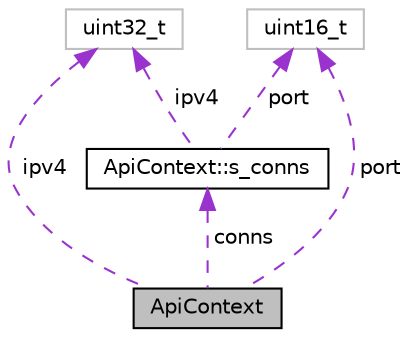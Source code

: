 digraph "ApiContext"
{
  edge [fontname="Helvetica",fontsize="10",labelfontname="Helvetica",labelfontsize="10"];
  node [fontname="Helvetica",fontsize="10",shape=record];
  Node1 [label="ApiContext",height=0.2,width=0.4,color="black", fillcolor="grey75", style="filled", fontcolor="black"];
  Node2 -> Node1 [dir="back",color="darkorchid3",fontsize="10",style="dashed",label=" ipv4" ,fontname="Helvetica"];
  Node2 [label="uint32_t",height=0.2,width=0.4,color="grey75", fillcolor="white", style="filled"];
  Node3 -> Node1 [dir="back",color="darkorchid3",fontsize="10",style="dashed",label=" port" ,fontname="Helvetica"];
  Node3 [label="uint16_t",height=0.2,width=0.4,color="grey75", fillcolor="white", style="filled"];
  Node4 -> Node1 [dir="back",color="darkorchid3",fontsize="10",style="dashed",label=" conns" ,fontname="Helvetica"];
  Node4 [label="ApiContext::s_conns",height=0.2,width=0.4,color="black", fillcolor="white", style="filled",URL="$struct_api_context_1_1s__conns.html"];
  Node2 -> Node4 [dir="back",color="darkorchid3",fontsize="10",style="dashed",label=" ipv4" ,fontname="Helvetica"];
  Node3 -> Node4 [dir="back",color="darkorchid3",fontsize="10",style="dashed",label=" port" ,fontname="Helvetica"];
}
